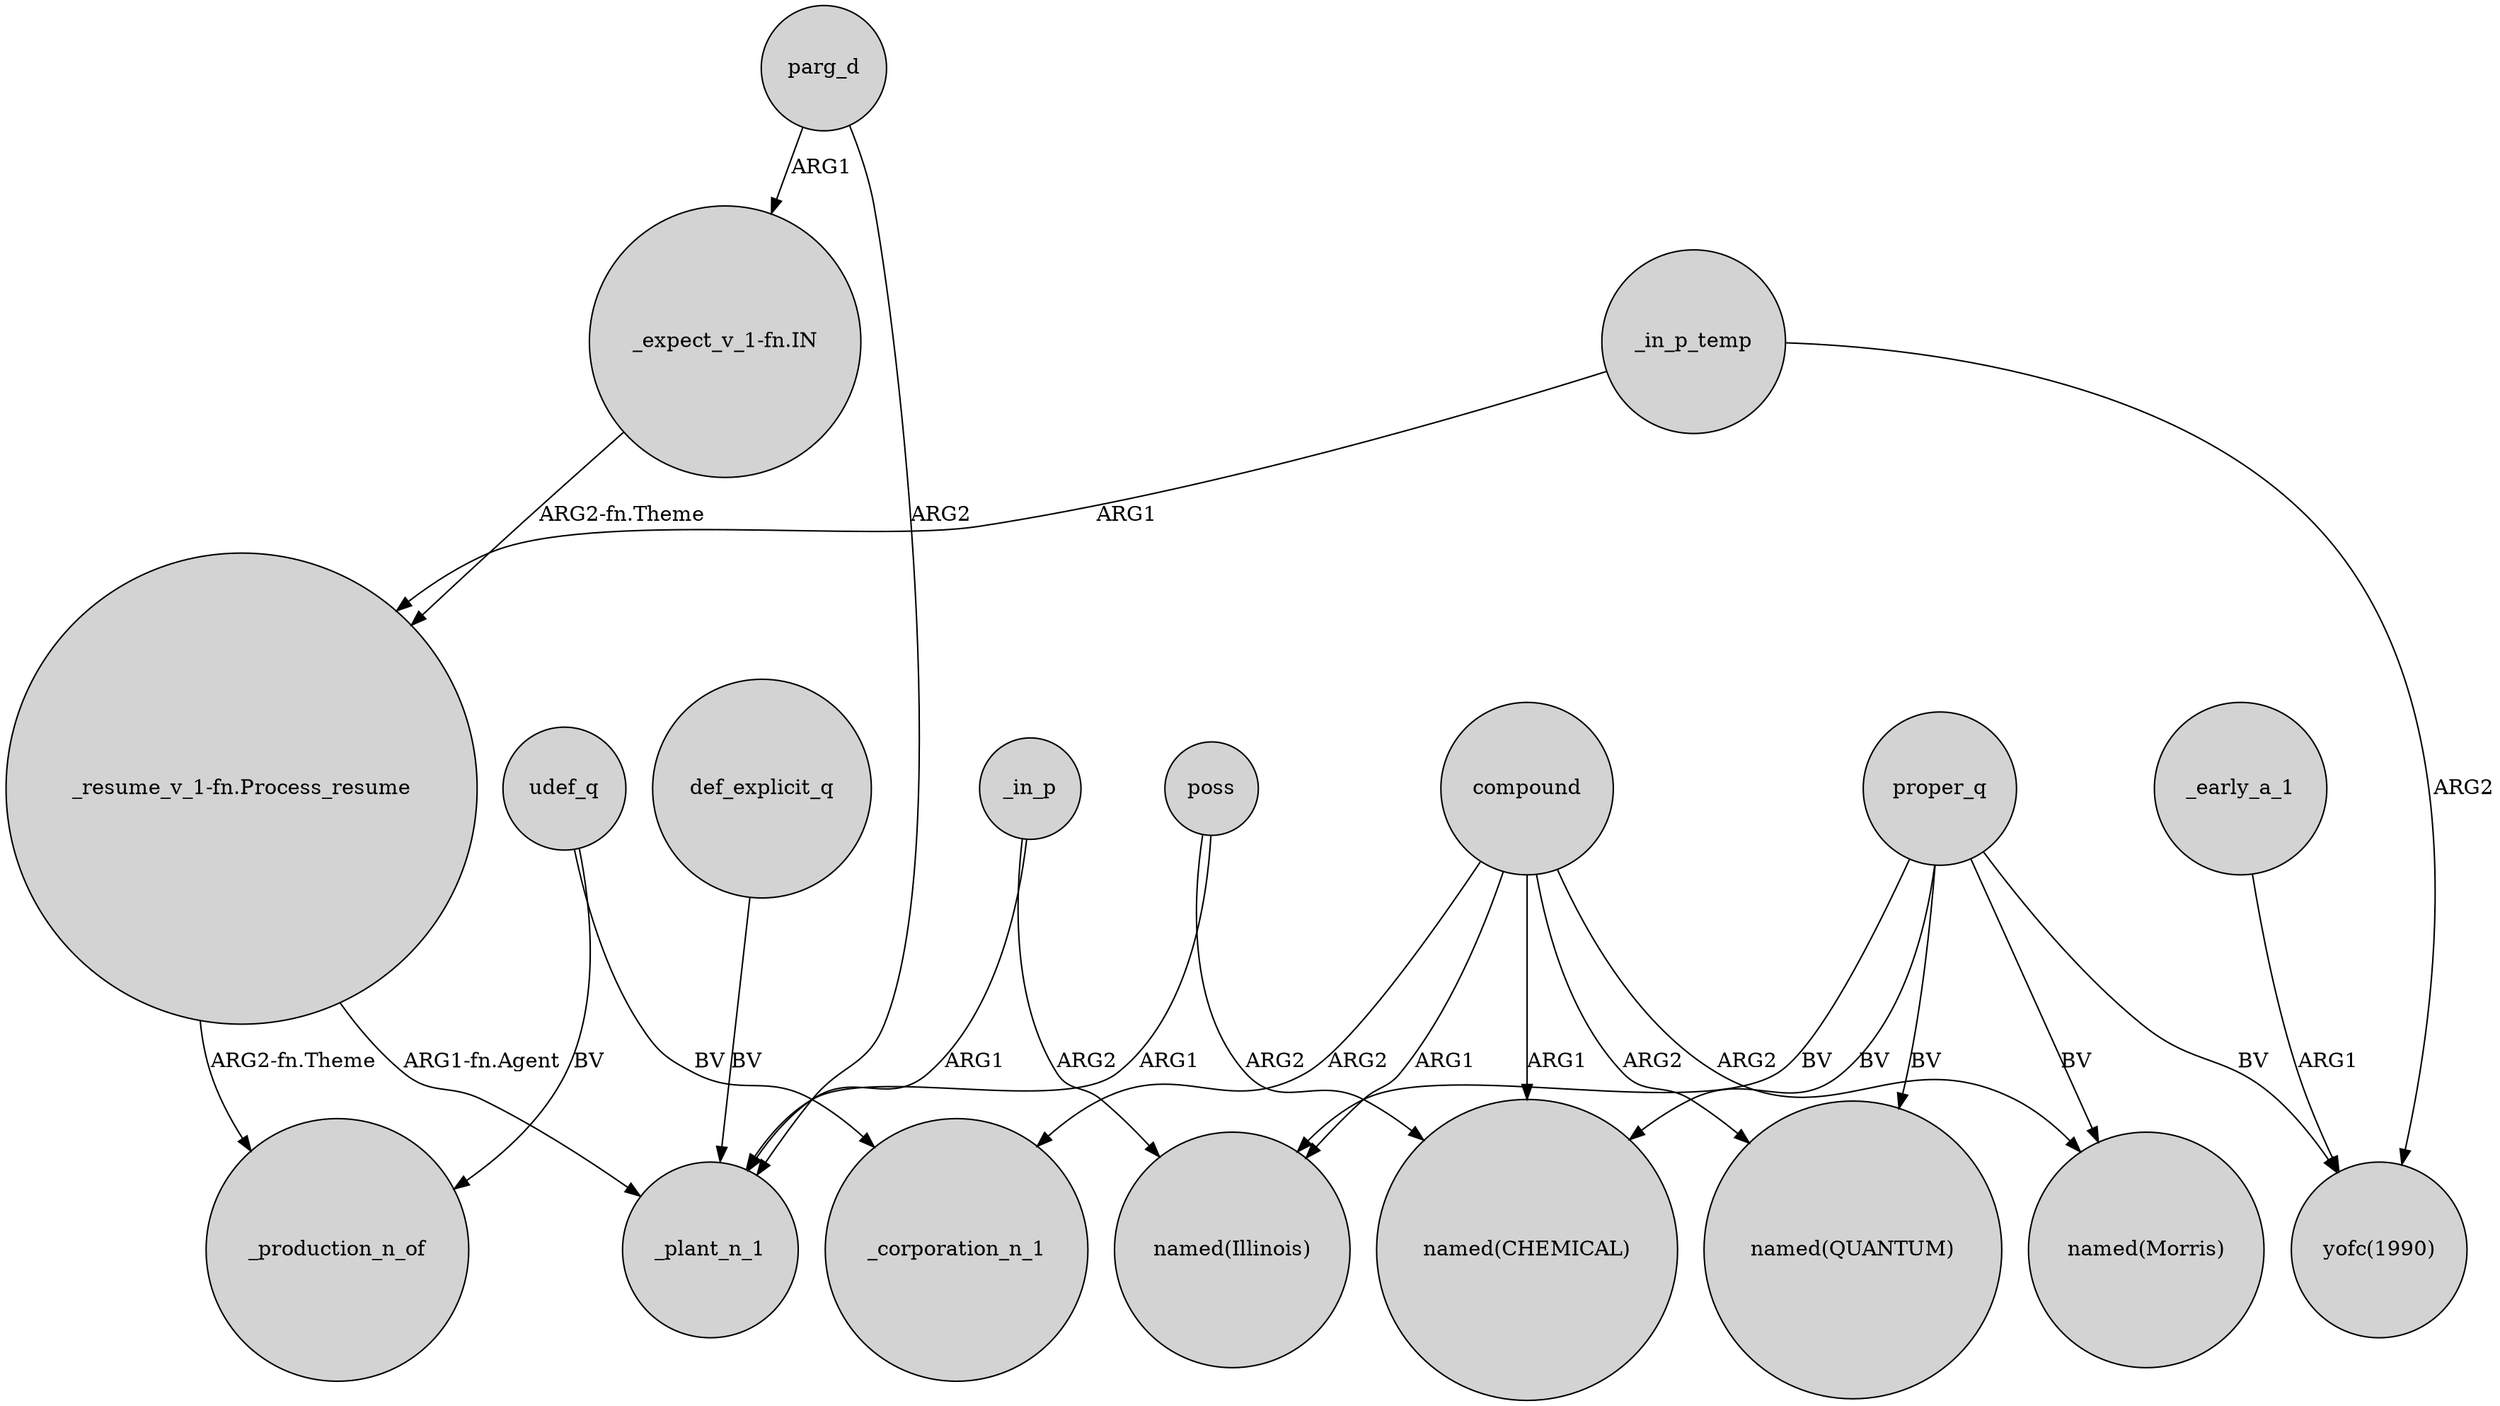 digraph {
	node [shape=circle style=filled]
	udef_q -> _production_n_of [label=BV]
	"_resume_v_1-fn.Process_resume" -> _production_n_of [label="ARG2-fn.Theme"]
	poss -> _plant_n_1 [label=ARG1]
	compound -> "named(QUANTUM)" [label=ARG2]
	def_explicit_q -> _plant_n_1 [label=BV]
	compound -> "named(Illinois)" [label=ARG1]
	compound -> "named(Morris)" [label=ARG2]
	proper_q -> "named(QUANTUM)" [label=BV]
	compound -> _corporation_n_1 [label=ARG2]
	proper_q -> "named(Illinois)" [label=BV]
	proper_q -> "named(CHEMICAL)" [label=BV]
	_in_p_temp -> "yofc(1990)" [label=ARG2]
	proper_q -> "yofc(1990)" [label=BV]
	poss -> "named(CHEMICAL)" [label=ARG2]
	parg_d -> _plant_n_1 [label=ARG2]
	_in_p -> _plant_n_1 [label=ARG1]
	proper_q -> "named(Morris)" [label=BV]
	udef_q -> _corporation_n_1 [label=BV]
	_early_a_1 -> "yofc(1990)" [label=ARG1]
	compound -> "named(CHEMICAL)" [label=ARG1]
	_in_p_temp -> "_resume_v_1-fn.Process_resume" [label=ARG1]
	parg_d -> "_expect_v_1-fn.IN" [label=ARG1]
	"_resume_v_1-fn.Process_resume" -> _plant_n_1 [label="ARG1-fn.Agent"]
	"_expect_v_1-fn.IN" -> "_resume_v_1-fn.Process_resume" [label="ARG2-fn.Theme"]
	_in_p -> "named(Illinois)" [label=ARG2]
}
